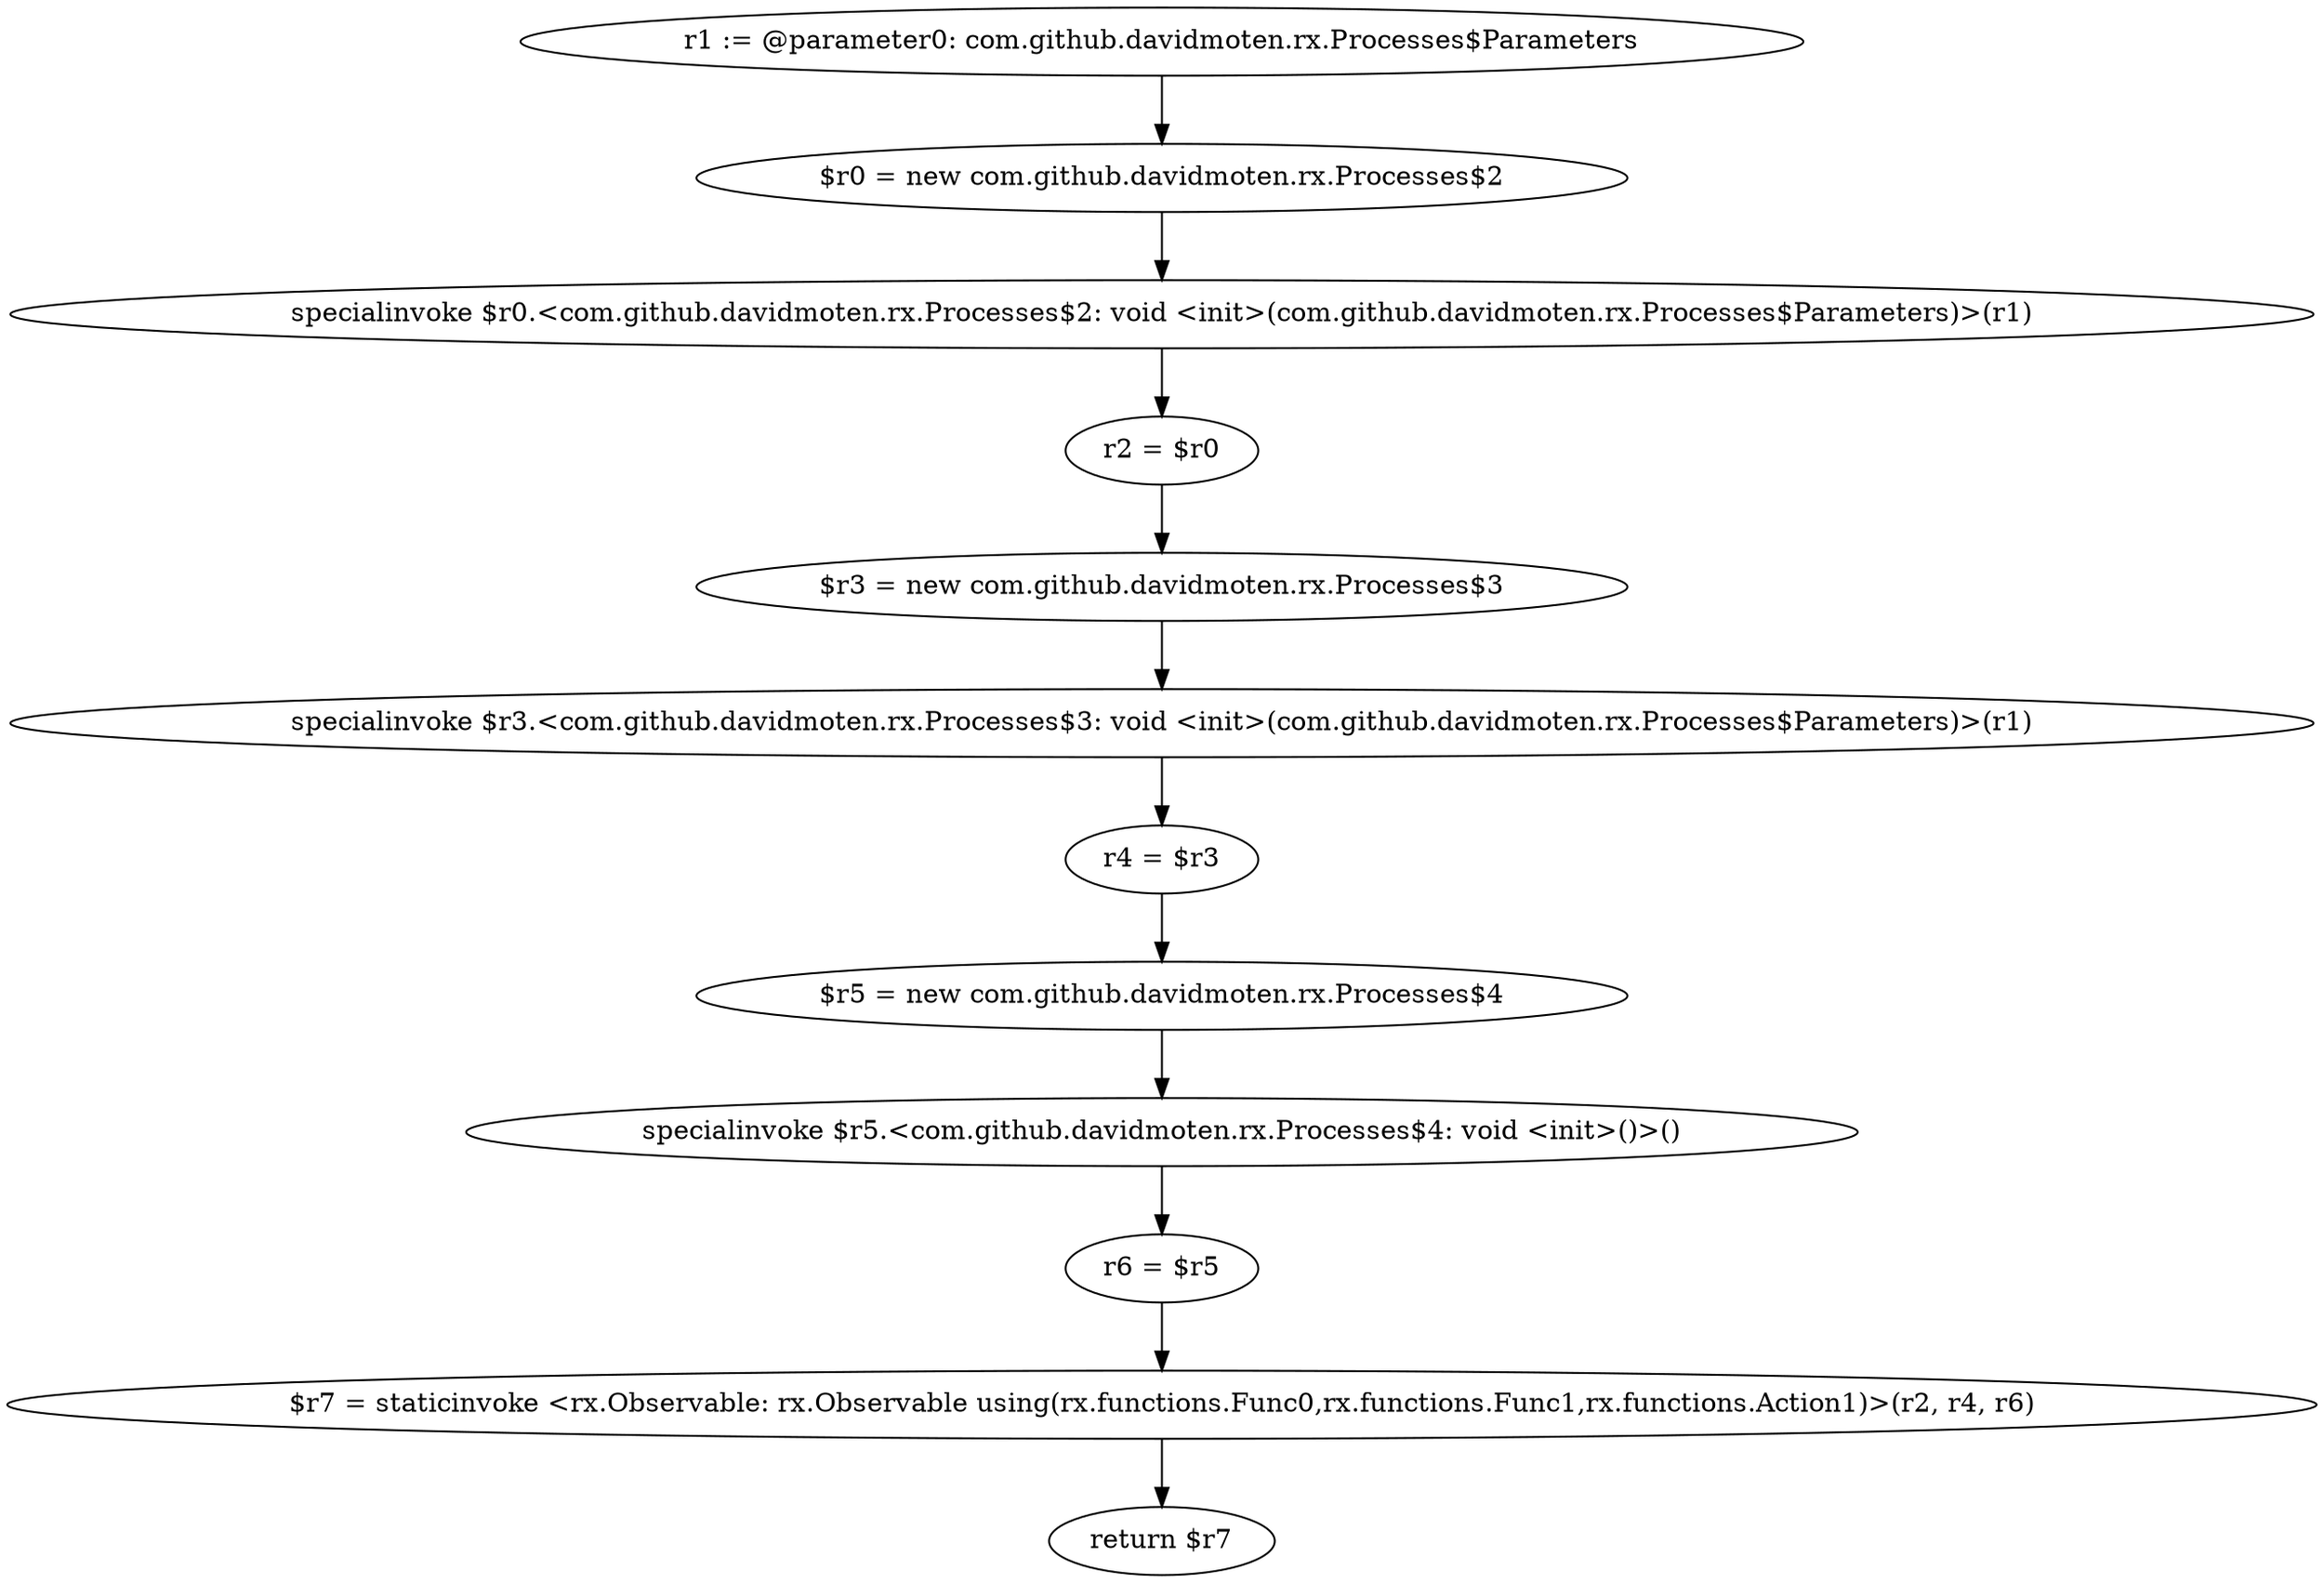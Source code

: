 digraph "unitGraph" {
    "r1 := @parameter0: com.github.davidmoten.rx.Processes$Parameters"
    "$r0 = new com.github.davidmoten.rx.Processes$2"
    "specialinvoke $r0.<com.github.davidmoten.rx.Processes$2: void <init>(com.github.davidmoten.rx.Processes$Parameters)>(r1)"
    "r2 = $r0"
    "$r3 = new com.github.davidmoten.rx.Processes$3"
    "specialinvoke $r3.<com.github.davidmoten.rx.Processes$3: void <init>(com.github.davidmoten.rx.Processes$Parameters)>(r1)"
    "r4 = $r3"
    "$r5 = new com.github.davidmoten.rx.Processes$4"
    "specialinvoke $r5.<com.github.davidmoten.rx.Processes$4: void <init>()>()"
    "r6 = $r5"
    "$r7 = staticinvoke <rx.Observable: rx.Observable using(rx.functions.Func0,rx.functions.Func1,rx.functions.Action1)>(r2, r4, r6)"
    "return $r7"
    "r1 := @parameter0: com.github.davidmoten.rx.Processes$Parameters"->"$r0 = new com.github.davidmoten.rx.Processes$2";
    "$r0 = new com.github.davidmoten.rx.Processes$2"->"specialinvoke $r0.<com.github.davidmoten.rx.Processes$2: void <init>(com.github.davidmoten.rx.Processes$Parameters)>(r1)";
    "specialinvoke $r0.<com.github.davidmoten.rx.Processes$2: void <init>(com.github.davidmoten.rx.Processes$Parameters)>(r1)"->"r2 = $r0";
    "r2 = $r0"->"$r3 = new com.github.davidmoten.rx.Processes$3";
    "$r3 = new com.github.davidmoten.rx.Processes$3"->"specialinvoke $r3.<com.github.davidmoten.rx.Processes$3: void <init>(com.github.davidmoten.rx.Processes$Parameters)>(r1)";
    "specialinvoke $r3.<com.github.davidmoten.rx.Processes$3: void <init>(com.github.davidmoten.rx.Processes$Parameters)>(r1)"->"r4 = $r3";
    "r4 = $r3"->"$r5 = new com.github.davidmoten.rx.Processes$4";
    "$r5 = new com.github.davidmoten.rx.Processes$4"->"specialinvoke $r5.<com.github.davidmoten.rx.Processes$4: void <init>()>()";
    "specialinvoke $r5.<com.github.davidmoten.rx.Processes$4: void <init>()>()"->"r6 = $r5";
    "r6 = $r5"->"$r7 = staticinvoke <rx.Observable: rx.Observable using(rx.functions.Func0,rx.functions.Func1,rx.functions.Action1)>(r2, r4, r6)";
    "$r7 = staticinvoke <rx.Observable: rx.Observable using(rx.functions.Func0,rx.functions.Func1,rx.functions.Action1)>(r2, r4, r6)"->"return $r7";
}
